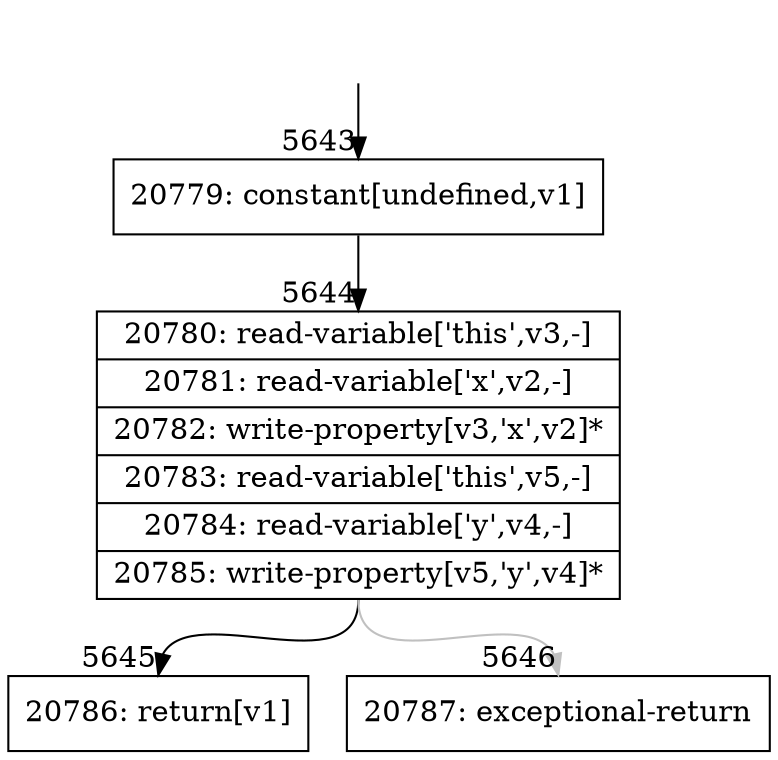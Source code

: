 digraph {
rankdir="TD"
BB_entry394[shape=none,label=""];
BB_entry394 -> BB5643 [tailport=s, headport=n, headlabel="    5643"]
BB5643 [shape=record label="{20779: constant[undefined,v1]}" ] 
BB5643 -> BB5644 [tailport=s, headport=n, headlabel="      5644"]
BB5644 [shape=record label="{20780: read-variable['this',v3,-]|20781: read-variable['x',v2,-]|20782: write-property[v3,'x',v2]*|20783: read-variable['this',v5,-]|20784: read-variable['y',v4,-]|20785: write-property[v5,'y',v4]*}" ] 
BB5644 -> BB5645 [tailport=s, headport=n, headlabel="      5645"]
BB5644 -> BB5646 [tailport=s, headport=n, color=gray, headlabel="      5646"]
BB5645 [shape=record label="{20786: return[v1]}" ] 
BB5646 [shape=record label="{20787: exceptional-return}" ] 
//#$~ 3960
}
